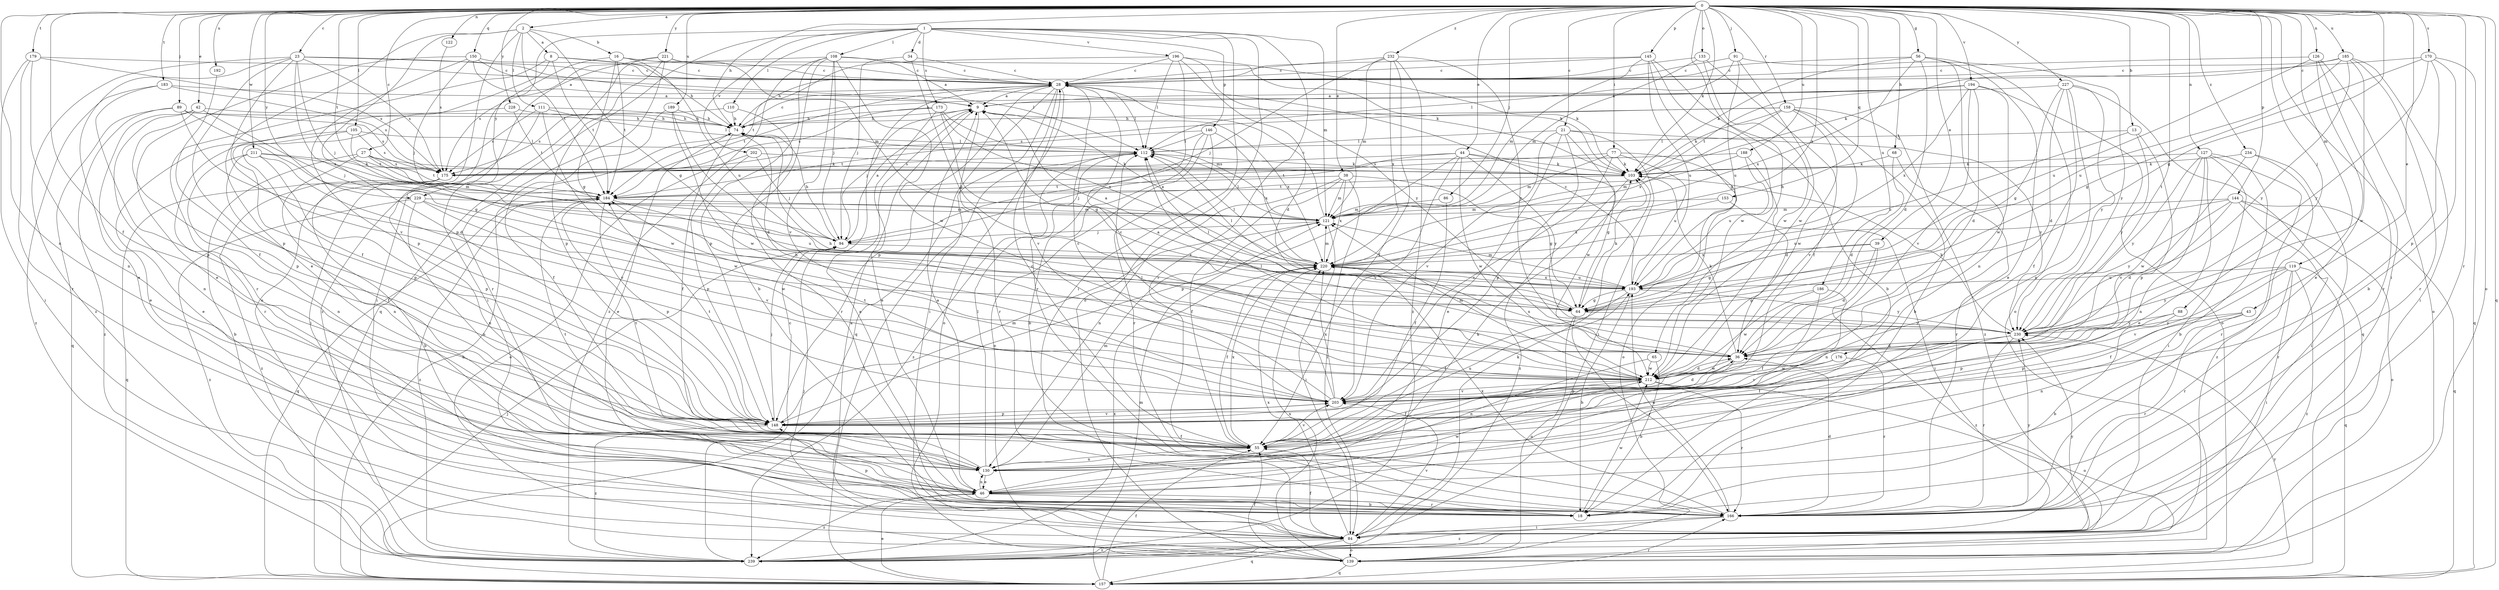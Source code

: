strict digraph  {
0;
1;
2;
8;
9;
13;
16;
18;
21;
23;
27;
28;
34;
36;
38;
39;
42;
43;
44;
46;
55;
56;
64;
65;
68;
74;
77;
84;
86;
88;
89;
91;
94;
103;
105;
108;
110;
111;
112;
119;
121;
122;
126;
127;
130;
133;
139;
144;
145;
146;
148;
150;
153;
157;
158;
166;
170;
173;
175;
176;
179;
183;
184;
185;
186;
188;
189;
192;
193;
194;
196;
202;
203;
211;
212;
220;
221;
227;
228;
229;
230;
232;
234;
239;
0 -> 2  [label=a];
0 -> 13  [label=b];
0 -> 21  [label=c];
0 -> 23  [label=c];
0 -> 27  [label=c];
0 -> 38  [label=e];
0 -> 39  [label=e];
0 -> 42  [label=e];
0 -> 43  [label=e];
0 -> 44  [label=e];
0 -> 55  [label=f];
0 -> 56  [label=g];
0 -> 64  [label=g];
0 -> 65  [label=h];
0 -> 68  [label=h];
0 -> 74  [label=h];
0 -> 77  [label=i];
0 -> 84  [label=i];
0 -> 86  [label=j];
0 -> 88  [label=j];
0 -> 89  [label=j];
0 -> 91  [label=j];
0 -> 103  [label=k];
0 -> 105  [label=l];
0 -> 119  [label=m];
0 -> 122  [label=n];
0 -> 126  [label=n];
0 -> 127  [label=n];
0 -> 130  [label=n];
0 -> 133  [label=o];
0 -> 139  [label=o];
0 -> 144  [label=p];
0 -> 145  [label=p];
0 -> 150  [label=q];
0 -> 153  [label=q];
0 -> 157  [label=q];
0 -> 158  [label=r];
0 -> 166  [label=r];
0 -> 170  [label=s];
0 -> 176  [label=t];
0 -> 179  [label=t];
0 -> 183  [label=t];
0 -> 184  [label=t];
0 -> 185  [label=u];
0 -> 186  [label=u];
0 -> 188  [label=u];
0 -> 189  [label=u];
0 -> 192  [label=u];
0 -> 194  [label=v];
0 -> 211  [label=w];
0 -> 220  [label=x];
0 -> 221  [label=y];
0 -> 227  [label=y];
0 -> 228  [label=y];
0 -> 229  [label=y];
0 -> 232  [label=z];
0 -> 234  [label=z];
1 -> 34  [label=d];
1 -> 84  [label=i];
1 -> 108  [label=l];
1 -> 110  [label=l];
1 -> 121  [label=m];
1 -> 139  [label=o];
1 -> 146  [label=p];
1 -> 157  [label=q];
1 -> 166  [label=r];
1 -> 173  [label=s];
1 -> 196  [label=v];
1 -> 202  [label=v];
1 -> 229  [label=y];
2 -> 8  [label=a];
2 -> 16  [label=b];
2 -> 46  [label=e];
2 -> 64  [label=g];
2 -> 111  [label=l];
2 -> 139  [label=o];
2 -> 148  [label=p];
2 -> 184  [label=t];
8 -> 28  [label=c];
8 -> 55  [label=f];
8 -> 74  [label=h];
8 -> 166  [label=r];
8 -> 184  [label=t];
9 -> 74  [label=h];
9 -> 94  [label=j];
9 -> 166  [label=r];
9 -> 220  [label=x];
13 -> 112  [label=l];
13 -> 148  [label=p];
13 -> 193  [label=u];
13 -> 230  [label=y];
16 -> 28  [label=c];
16 -> 64  [label=g];
16 -> 84  [label=i];
16 -> 103  [label=k];
16 -> 184  [label=t];
16 -> 193  [label=u];
18 -> 9  [label=a];
18 -> 148  [label=p];
18 -> 212  [label=w];
21 -> 46  [label=e];
21 -> 84  [label=i];
21 -> 112  [label=l];
21 -> 148  [label=p];
21 -> 203  [label=v];
21 -> 212  [label=w];
21 -> 230  [label=y];
23 -> 28  [label=c];
23 -> 46  [label=e];
23 -> 94  [label=j];
23 -> 103  [label=k];
23 -> 148  [label=p];
23 -> 175  [label=s];
23 -> 203  [label=v];
23 -> 220  [label=x];
23 -> 239  [label=z];
27 -> 18  [label=b];
27 -> 103  [label=k];
27 -> 130  [label=n];
27 -> 175  [label=s];
27 -> 184  [label=t];
27 -> 212  [label=w];
28 -> 9  [label=a];
28 -> 84  [label=i];
28 -> 112  [label=l];
28 -> 139  [label=o];
28 -> 148  [label=p];
28 -> 157  [label=q];
28 -> 184  [label=t];
28 -> 203  [label=v];
34 -> 28  [label=c];
34 -> 64  [label=g];
34 -> 94  [label=j];
36 -> 9  [label=a];
36 -> 74  [label=h];
36 -> 103  [label=k];
36 -> 148  [label=p];
36 -> 212  [label=w];
36 -> 220  [label=x];
38 -> 55  [label=f];
38 -> 64  [label=g];
38 -> 84  [label=i];
38 -> 121  [label=m];
38 -> 130  [label=n];
38 -> 184  [label=t];
38 -> 220  [label=x];
39 -> 36  [label=d];
39 -> 64  [label=g];
39 -> 130  [label=n];
39 -> 220  [label=x];
42 -> 46  [label=e];
42 -> 74  [label=h];
42 -> 94  [label=j];
42 -> 130  [label=n];
42 -> 148  [label=p];
43 -> 130  [label=n];
43 -> 148  [label=p];
43 -> 166  [label=r];
43 -> 230  [label=y];
44 -> 64  [label=g];
44 -> 94  [label=j];
44 -> 103  [label=k];
44 -> 148  [label=p];
44 -> 175  [label=s];
44 -> 203  [label=v];
44 -> 212  [label=w];
44 -> 230  [label=y];
46 -> 9  [label=a];
46 -> 18  [label=b];
46 -> 103  [label=k];
46 -> 130  [label=n];
46 -> 166  [label=r];
46 -> 212  [label=w];
46 -> 239  [label=z];
55 -> 28  [label=c];
55 -> 130  [label=n];
55 -> 184  [label=t];
55 -> 193  [label=u];
55 -> 203  [label=v];
55 -> 220  [label=x];
56 -> 28  [label=c];
56 -> 36  [label=d];
56 -> 46  [label=e];
56 -> 103  [label=k];
56 -> 130  [label=n];
56 -> 139  [label=o];
56 -> 220  [label=x];
64 -> 103  [label=k];
64 -> 112  [label=l];
64 -> 139  [label=o];
64 -> 166  [label=r];
64 -> 230  [label=y];
65 -> 18  [label=b];
65 -> 130  [label=n];
65 -> 212  [label=w];
68 -> 36  [label=d];
68 -> 103  [label=k];
68 -> 166  [label=r];
74 -> 28  [label=c];
74 -> 46  [label=e];
74 -> 55  [label=f];
74 -> 112  [label=l];
77 -> 103  [label=k];
77 -> 121  [label=m];
77 -> 139  [label=o];
77 -> 184  [label=t];
77 -> 193  [label=u];
77 -> 203  [label=v];
84 -> 9  [label=a];
84 -> 55  [label=f];
84 -> 94  [label=j];
84 -> 103  [label=k];
84 -> 139  [label=o];
84 -> 157  [label=q];
84 -> 203  [label=v];
84 -> 220  [label=x];
84 -> 230  [label=y];
84 -> 239  [label=z];
86 -> 55  [label=f];
86 -> 121  [label=m];
88 -> 18  [label=b];
88 -> 148  [label=p];
88 -> 230  [label=y];
89 -> 36  [label=d];
89 -> 64  [label=g];
89 -> 74  [label=h];
89 -> 157  [label=q];
89 -> 175  [label=s];
89 -> 239  [label=z];
91 -> 28  [label=c];
91 -> 112  [label=l];
91 -> 193  [label=u];
91 -> 212  [label=w];
91 -> 230  [label=y];
94 -> 9  [label=a];
94 -> 74  [label=h];
94 -> 220  [label=x];
103 -> 184  [label=t];
103 -> 239  [label=z];
105 -> 46  [label=e];
105 -> 112  [label=l];
105 -> 148  [label=p];
105 -> 175  [label=s];
105 -> 184  [label=t];
108 -> 9  [label=a];
108 -> 18  [label=b];
108 -> 28  [label=c];
108 -> 94  [label=j];
108 -> 148  [label=p];
108 -> 175  [label=s];
108 -> 203  [label=v];
108 -> 212  [label=w];
108 -> 239  [label=z];
110 -> 74  [label=h];
110 -> 166  [label=r];
110 -> 175  [label=s];
111 -> 74  [label=h];
111 -> 84  [label=i];
111 -> 112  [label=l];
111 -> 175  [label=s];
111 -> 212  [label=w];
112 -> 103  [label=k];
112 -> 175  [label=s];
112 -> 239  [label=z];
119 -> 55  [label=f];
119 -> 84  [label=i];
119 -> 157  [label=q];
119 -> 166  [label=r];
119 -> 193  [label=u];
119 -> 203  [label=v];
119 -> 230  [label=y];
119 -> 239  [label=z];
121 -> 28  [label=c];
121 -> 84  [label=i];
121 -> 94  [label=j];
121 -> 112  [label=l];
122 -> 175  [label=s];
126 -> 28  [label=c];
126 -> 46  [label=e];
126 -> 139  [label=o];
126 -> 166  [label=r];
126 -> 193  [label=u];
127 -> 18  [label=b];
127 -> 46  [label=e];
127 -> 84  [label=i];
127 -> 103  [label=k];
127 -> 130  [label=n];
127 -> 212  [label=w];
127 -> 230  [label=y];
127 -> 239  [label=z];
130 -> 46  [label=e];
130 -> 112  [label=l];
130 -> 121  [label=m];
130 -> 184  [label=t];
133 -> 28  [label=c];
133 -> 55  [label=f];
133 -> 121  [label=m];
133 -> 212  [label=w];
139 -> 55  [label=f];
139 -> 157  [label=q];
139 -> 220  [label=x];
144 -> 36  [label=d];
144 -> 121  [label=m];
144 -> 139  [label=o];
144 -> 157  [label=q];
144 -> 166  [label=r];
144 -> 193  [label=u];
144 -> 230  [label=y];
145 -> 18  [label=b];
145 -> 28  [label=c];
145 -> 64  [label=g];
145 -> 74  [label=h];
145 -> 121  [label=m];
145 -> 193  [label=u];
145 -> 212  [label=w];
146 -> 18  [label=b];
146 -> 112  [label=l];
146 -> 139  [label=o];
146 -> 166  [label=r];
146 -> 184  [label=t];
146 -> 220  [label=x];
148 -> 55  [label=f];
148 -> 94  [label=j];
148 -> 121  [label=m];
148 -> 184  [label=t];
148 -> 203  [label=v];
148 -> 239  [label=z];
150 -> 9  [label=a];
150 -> 28  [label=c];
150 -> 46  [label=e];
150 -> 94  [label=j];
150 -> 112  [label=l];
150 -> 148  [label=p];
153 -> 84  [label=i];
153 -> 121  [label=m];
153 -> 220  [label=x];
157 -> 46  [label=e];
157 -> 55  [label=f];
157 -> 74  [label=h];
157 -> 94  [label=j];
157 -> 112  [label=l];
157 -> 121  [label=m];
157 -> 166  [label=r];
157 -> 230  [label=y];
158 -> 18  [label=b];
158 -> 74  [label=h];
158 -> 103  [label=k];
158 -> 175  [label=s];
158 -> 203  [label=v];
158 -> 212  [label=w];
158 -> 220  [label=x];
158 -> 239  [label=z];
166 -> 36  [label=d];
166 -> 84  [label=i];
166 -> 193  [label=u];
166 -> 220  [label=x];
166 -> 230  [label=y];
166 -> 239  [label=z];
170 -> 18  [label=b];
170 -> 28  [label=c];
170 -> 64  [label=g];
170 -> 148  [label=p];
170 -> 157  [label=q];
170 -> 230  [label=y];
173 -> 46  [label=e];
173 -> 64  [label=g];
173 -> 74  [label=h];
173 -> 121  [label=m];
173 -> 175  [label=s];
173 -> 220  [label=x];
175 -> 18  [label=b];
175 -> 130  [label=n];
175 -> 157  [label=q];
175 -> 239  [label=z];
176 -> 166  [label=r];
176 -> 203  [label=v];
176 -> 212  [label=w];
179 -> 28  [label=c];
179 -> 84  [label=i];
179 -> 130  [label=n];
179 -> 166  [label=r];
179 -> 175  [label=s];
183 -> 9  [label=a];
183 -> 148  [label=p];
183 -> 175  [label=s];
183 -> 239  [label=z];
184 -> 121  [label=m];
184 -> 148  [label=p];
184 -> 157  [label=q];
184 -> 193  [label=u];
184 -> 239  [label=z];
185 -> 28  [label=c];
185 -> 84  [label=i];
185 -> 103  [label=k];
185 -> 166  [label=r];
185 -> 193  [label=u];
185 -> 212  [label=w];
185 -> 230  [label=y];
186 -> 55  [label=f];
186 -> 64  [label=g];
186 -> 212  [label=w];
186 -> 239  [label=z];
188 -> 36  [label=d];
188 -> 121  [label=m];
188 -> 175  [label=s];
188 -> 193  [label=u];
189 -> 36  [label=d];
189 -> 55  [label=f];
189 -> 74  [label=h];
189 -> 212  [label=w];
192 -> 55  [label=f];
193 -> 9  [label=a];
193 -> 18  [label=b];
193 -> 28  [label=c];
193 -> 55  [label=f];
193 -> 64  [label=g];
193 -> 112  [label=l];
193 -> 121  [label=m];
193 -> 220  [label=x];
193 -> 230  [label=y];
194 -> 9  [label=a];
194 -> 36  [label=d];
194 -> 74  [label=h];
194 -> 139  [label=o];
194 -> 184  [label=t];
194 -> 203  [label=v];
194 -> 212  [label=w];
194 -> 220  [label=x];
196 -> 28  [label=c];
196 -> 36  [label=d];
196 -> 103  [label=k];
196 -> 112  [label=l];
196 -> 166  [label=r];
196 -> 184  [label=t];
196 -> 230  [label=y];
202 -> 94  [label=j];
202 -> 103  [label=k];
202 -> 139  [label=o];
202 -> 148  [label=p];
203 -> 28  [label=c];
203 -> 36  [label=d];
203 -> 112  [label=l];
203 -> 148  [label=p];
203 -> 184  [label=t];
203 -> 220  [label=x];
211 -> 55  [label=f];
211 -> 103  [label=k];
211 -> 121  [label=m];
211 -> 130  [label=n];
211 -> 148  [label=p];
211 -> 203  [label=v];
212 -> 28  [label=c];
212 -> 36  [label=d];
212 -> 55  [label=f];
212 -> 74  [label=h];
212 -> 112  [label=l];
212 -> 121  [label=m];
212 -> 139  [label=o];
212 -> 166  [label=r];
212 -> 203  [label=v];
220 -> 9  [label=a];
220 -> 55  [label=f];
220 -> 112  [label=l];
220 -> 121  [label=m];
220 -> 193  [label=u];
221 -> 28  [label=c];
221 -> 84  [label=i];
221 -> 121  [label=m];
221 -> 148  [label=p];
221 -> 166  [label=r];
221 -> 239  [label=z];
227 -> 9  [label=a];
227 -> 36  [label=d];
227 -> 55  [label=f];
227 -> 64  [label=g];
227 -> 130  [label=n];
227 -> 157  [label=q];
227 -> 230  [label=y];
228 -> 74  [label=h];
228 -> 166  [label=r];
228 -> 184  [label=t];
229 -> 121  [label=m];
229 -> 130  [label=n];
229 -> 203  [label=v];
229 -> 212  [label=w];
229 -> 239  [label=z];
230 -> 36  [label=d];
230 -> 55  [label=f];
230 -> 103  [label=k];
230 -> 166  [label=r];
232 -> 28  [label=c];
232 -> 55  [label=f];
232 -> 94  [label=j];
232 -> 121  [label=m];
232 -> 220  [label=x];
232 -> 230  [label=y];
232 -> 239  [label=z];
234 -> 84  [label=i];
234 -> 103  [label=k];
234 -> 166  [label=r];
234 -> 203  [label=v];
239 -> 28  [label=c];
239 -> 220  [label=x];
}
